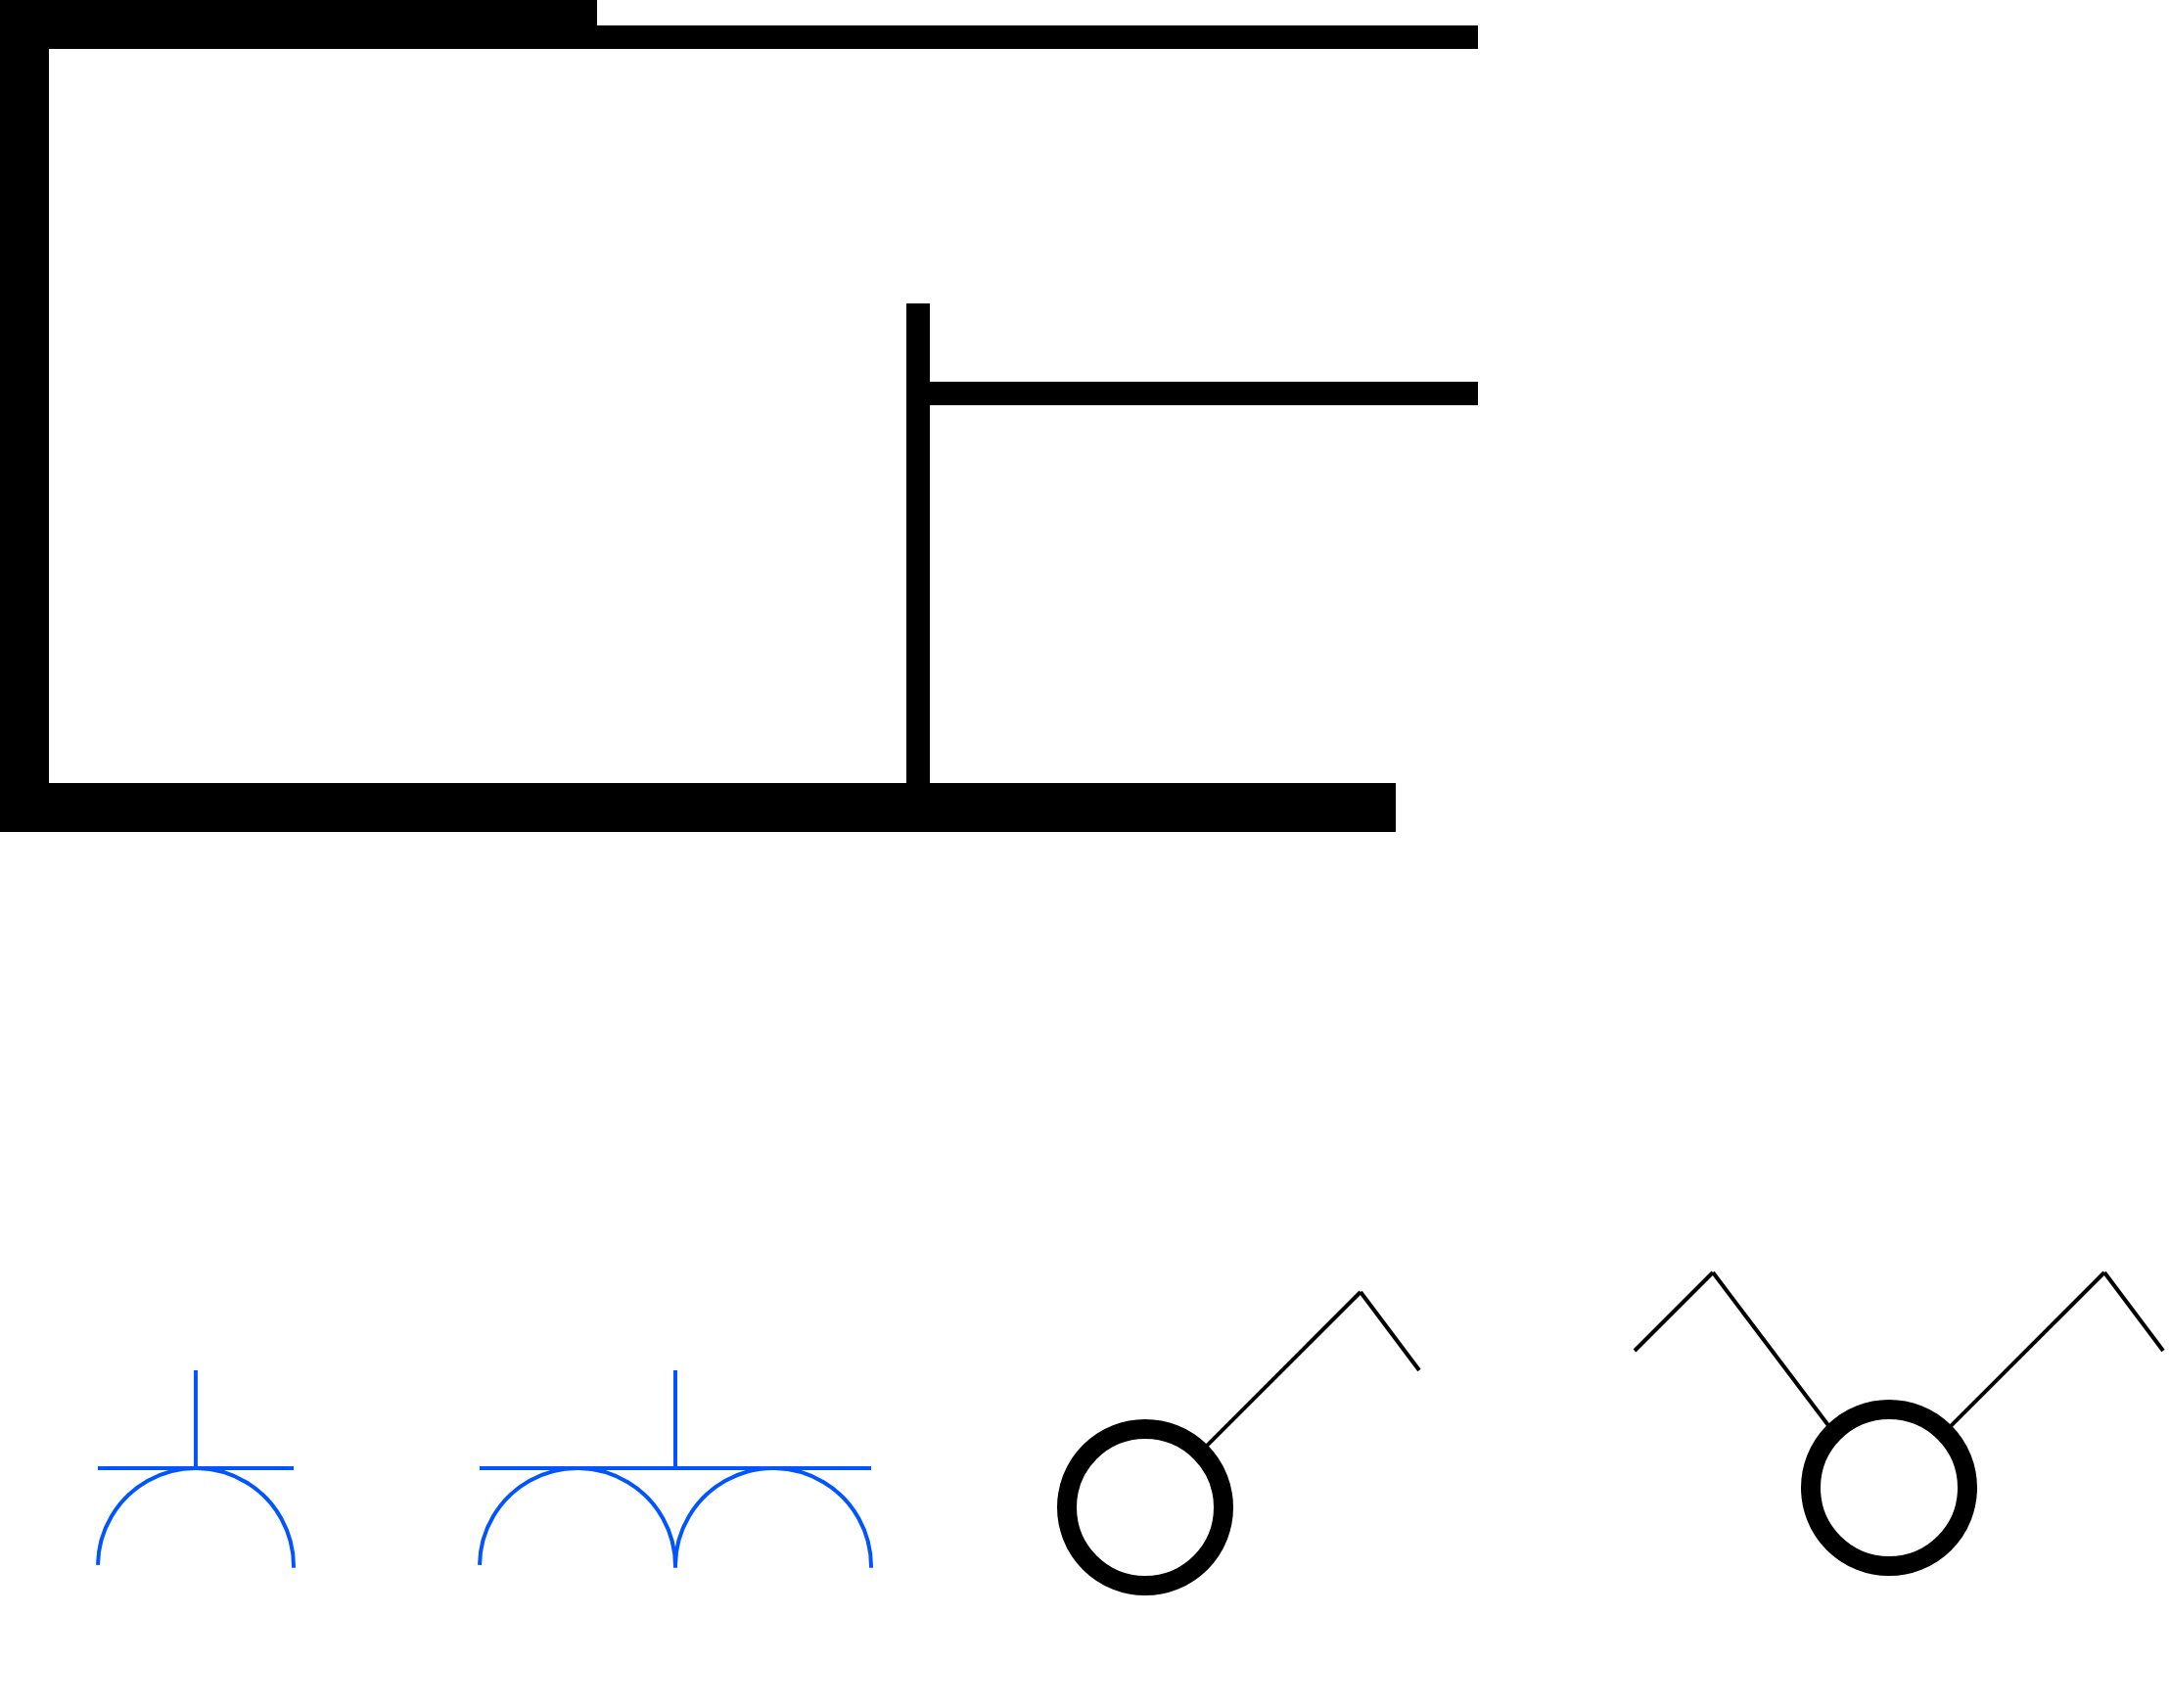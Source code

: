 <mxfile version="16.4.3" type="github">
  <diagram id="cntCQI1XtZ0V-IBXsAYO" name="Page-1">
    <mxGraphModel dx="1209" dy="829" grid="1" gridSize="10" guides="1" tooltips="1" connect="1" arrows="1" fold="1" page="0" pageScale="1" pageWidth="850" pageHeight="1100" background="none" math="0" shadow="0">
      <root>
        <mxCell id="0" />
        <mxCell id="1" parent="0" />
        <mxCell id="JhU5XzfLM84dEJPygy17-19" value="" style="group" parent="1" vertex="1" connectable="0">
          <mxGeometry x="520" y="260" width="180" height="150" as="geometry" />
        </mxCell>
        <mxCell id="JhU5XzfLM84dEJPygy17-13" value="" style="ellipse;whiteSpace=wrap;html=1;aspect=fixed;strokeColor=#000000;strokeWidth=10;fillColor=none;" parent="JhU5XzfLM84dEJPygy17-19" vertex="1">
          <mxGeometry y="70" width="80" height="80" as="geometry" />
        </mxCell>
        <mxCell id="JhU5XzfLM84dEJPygy17-14" value="" style="endArrow=none;html=1;rounded=0;strokeColor=#000000;strokeWidth=2;exitX=1;exitY=0;exitDx=0;exitDy=0;" parent="JhU5XzfLM84dEJPygy17-19" source="JhU5XzfLM84dEJPygy17-13" edge="1">
          <mxGeometry width="50" height="50" relative="1" as="geometry">
            <mxPoint x="-40" y="290" as="sourcePoint" />
            <mxPoint x="150" as="targetPoint" />
          </mxGeometry>
        </mxCell>
        <mxCell id="JhU5XzfLM84dEJPygy17-15" value="" style="endArrow=none;html=1;rounded=0;strokeColor=#000000;strokeWidth=2;" parent="JhU5XzfLM84dEJPygy17-19" edge="1">
          <mxGeometry width="50" height="50" relative="1" as="geometry">
            <mxPoint x="150" as="sourcePoint" />
            <mxPoint x="180" y="40" as="targetPoint" />
          </mxGeometry>
        </mxCell>
        <mxCell id="JhU5XzfLM84dEJPygy17-31" value="" style="group" parent="1" vertex="1" connectable="0">
          <mxGeometry x="800" y="250" width="280" height="150" as="geometry" />
        </mxCell>
        <mxCell id="JhU5XzfLM84dEJPygy17-21" value="" style="ellipse;whiteSpace=wrap;html=1;aspect=fixed;strokeColor=#000000;strokeWidth=10;fillColor=none;" parent="JhU5XzfLM84dEJPygy17-31" vertex="1">
          <mxGeometry x="100" y="70" width="80" height="80" as="geometry" />
        </mxCell>
        <mxCell id="JhU5XzfLM84dEJPygy17-22" value="" style="endArrow=none;html=1;rounded=0;strokeColor=#000000;strokeWidth=2;exitX=1;exitY=0;exitDx=0;exitDy=0;" parent="JhU5XzfLM84dEJPygy17-31" source="JhU5XzfLM84dEJPygy17-21" edge="1">
          <mxGeometry width="50" height="50" relative="1" as="geometry">
            <mxPoint x="60" y="290" as="sourcePoint" />
            <mxPoint x="250" as="targetPoint" />
          </mxGeometry>
        </mxCell>
        <mxCell id="JhU5XzfLM84dEJPygy17-23" value="" style="endArrow=none;html=1;rounded=0;strokeColor=#000000;strokeWidth=2;" parent="JhU5XzfLM84dEJPygy17-31" edge="1">
          <mxGeometry width="50" height="50" relative="1" as="geometry">
            <mxPoint x="250" as="sourcePoint" />
            <mxPoint x="280" y="40" as="targetPoint" />
          </mxGeometry>
        </mxCell>
        <mxCell id="JhU5XzfLM84dEJPygy17-29" value="" style="endArrow=none;html=1;rounded=0;strokeColor=#000000;strokeWidth=2;exitX=0;exitY=0;exitDx=0;exitDy=0;" parent="JhU5XzfLM84dEJPygy17-31" source="JhU5XzfLM84dEJPygy17-21" edge="1">
          <mxGeometry width="50" height="50" relative="1" as="geometry">
            <mxPoint x="-320" y="280" as="sourcePoint" />
            <mxPoint x="50" as="targetPoint" />
          </mxGeometry>
        </mxCell>
        <mxCell id="JhU5XzfLM84dEJPygy17-30" value="" style="endArrow=none;html=1;rounded=0;strokeColor=#000000;strokeWidth=2;" parent="JhU5XzfLM84dEJPygy17-31" edge="1">
          <mxGeometry width="50" height="50" relative="1" as="geometry">
            <mxPoint x="10" y="40" as="sourcePoint" />
            <mxPoint x="50" as="targetPoint" />
          </mxGeometry>
        </mxCell>
        <mxCell id="lxHX1XtzStGHGu_6xuMs-12" value="" style="rounded=0;whiteSpace=wrap;html=1;strokeColor=none;strokeWidth=1;fillColor=#000000;" vertex="1" parent="1">
          <mxGeometry width="688" height="25" as="geometry" />
        </mxCell>
        <mxCell id="lxHX1XtzStGHGu_6xuMs-13" value="" style="rounded=0;whiteSpace=wrap;html=1;strokeColor=none;strokeWidth=1;fillColor=#000000;" vertex="1" parent="1">
          <mxGeometry x="438" y="-245" width="12" height="245" as="geometry" />
        </mxCell>
        <mxCell id="lxHX1XtzStGHGu_6xuMs-14" value="" style="rounded=0;whiteSpace=wrap;html=1;strokeColor=none;strokeWidth=1;fillColor=#000000;" vertex="1" parent="1">
          <mxGeometry x="438" y="-205" width="292" height="12" as="geometry" />
        </mxCell>
        <mxCell id="lxHX1XtzStGHGu_6xuMs-15" value="" style="rounded=0;whiteSpace=wrap;html=1;strokeColor=none;strokeWidth=1;fillColor=#000000;direction=east;" vertex="1" parent="1">
          <mxGeometry x="-25" y="-400" width="25" height="425" as="geometry" />
        </mxCell>
        <mxCell id="lxHX1XtzStGHGu_6xuMs-16" value="" style="rounded=0;whiteSpace=wrap;html=1;strokeColor=none;strokeWidth=1;fillColor=#000000;" vertex="1" parent="1">
          <mxGeometry x="-25" y="-400" width="305" height="25" as="geometry" />
        </mxCell>
        <mxCell id="lxHX1XtzStGHGu_6xuMs-17" value="" style="rounded=0;whiteSpace=wrap;html=1;strokeColor=none;strokeWidth=1;fillColor=#000000;" vertex="1" parent="1">
          <mxGeometry x="280" y="-387" width="450" height="12" as="geometry" />
        </mxCell>
        <mxCell id="lxHX1XtzStGHGu_6xuMs-20" value="" style="group" vertex="1" connectable="0" parent="1">
          <mxGeometry x="200.364" y="300" width="239.273" height="169.636" as="geometry" />
        </mxCell>
        <mxCell id="JhU5XzfLM84dEJPygy17-3" value="" style="verticalLabelPosition=bottom;verticalAlign=top;html=1;shape=mxgraph.basic.arc;startAngle=0.599;endAngle=0.1;fillColor=none;rotation=55;strokeWidth=2;strokeColor=#0055FF;" parent="lxHX1XtzStGHGu_6xuMs-20" vertex="1">
          <mxGeometry x="19.636" y="50" width="100" height="100" as="geometry" />
        </mxCell>
        <mxCell id="JhU5XzfLM84dEJPygy17-4" value="" style="verticalLabelPosition=bottom;verticalAlign=top;html=1;shape=mxgraph.basic.arc;startAngle=0.599;endAngle=0.1;fillColor=none;rotation=55;strokeWidth=2;strokeColor=#0055FF;" parent="lxHX1XtzStGHGu_6xuMs-20" vertex="1">
          <mxGeometry x="119.636" y="50" width="100" height="100" as="geometry" />
        </mxCell>
        <mxCell id="JhU5XzfLM84dEJPygy17-5" value="" style="endArrow=none;html=1;rounded=0;strokeWidth=2;strokeColor=#0055FF;" parent="lxHX1XtzStGHGu_6xuMs-20" edge="1">
          <mxGeometry width="50" height="50" relative="1" as="geometry">
            <mxPoint x="19.636" y="50" as="sourcePoint" />
            <mxPoint x="219.636" y="50" as="targetPoint" />
          </mxGeometry>
        </mxCell>
        <mxCell id="JhU5XzfLM84dEJPygy17-6" value="" style="endArrow=none;html=1;rounded=0;strokeWidth=2;strokeColor=#0055FF;" parent="lxHX1XtzStGHGu_6xuMs-20" edge="1">
          <mxGeometry width="50" height="50" relative="1" as="geometry">
            <mxPoint x="119.636" y="50" as="sourcePoint" />
            <mxPoint x="119.636" as="targetPoint" />
          </mxGeometry>
        </mxCell>
        <mxCell id="lxHX1XtzStGHGu_6xuMs-23" value="" style="group" vertex="1" connectable="0" parent="1">
          <mxGeometry x="5.364" y="300" width="139.273" height="169.636" as="geometry" />
        </mxCell>
        <mxCell id="lxHX1XtzStGHGu_6xuMs-18" value="" style="verticalLabelPosition=bottom;verticalAlign=top;html=1;shape=mxgraph.basic.arc;startAngle=0.599;endAngle=0.1;fillColor=none;rotation=55;strokeWidth=2;strokeColor=#0055FF;" vertex="1" parent="lxHX1XtzStGHGu_6xuMs-23">
          <mxGeometry x="19.636" y="50" width="100" height="100" as="geometry" />
        </mxCell>
        <mxCell id="lxHX1XtzStGHGu_6xuMs-21" value="" style="endArrow=none;html=1;rounded=0;strokeColor=#0055FF;strokeWidth=2;" edge="1" parent="lxHX1XtzStGHGu_6xuMs-23">
          <mxGeometry width="50" height="50" relative="1" as="geometry">
            <mxPoint x="19.636" y="50" as="sourcePoint" />
            <mxPoint x="119.636" y="50" as="targetPoint" />
          </mxGeometry>
        </mxCell>
        <mxCell id="lxHX1XtzStGHGu_6xuMs-22" value="" style="endArrow=none;html=1;rounded=0;strokeColor=#0055FF;strokeWidth=2;" edge="1" parent="lxHX1XtzStGHGu_6xuMs-23">
          <mxGeometry width="50" height="50" relative="1" as="geometry">
            <mxPoint x="69.636" y="50" as="sourcePoint" />
            <mxPoint x="69.636" as="targetPoint" />
          </mxGeometry>
        </mxCell>
      </root>
    </mxGraphModel>
  </diagram>
</mxfile>
